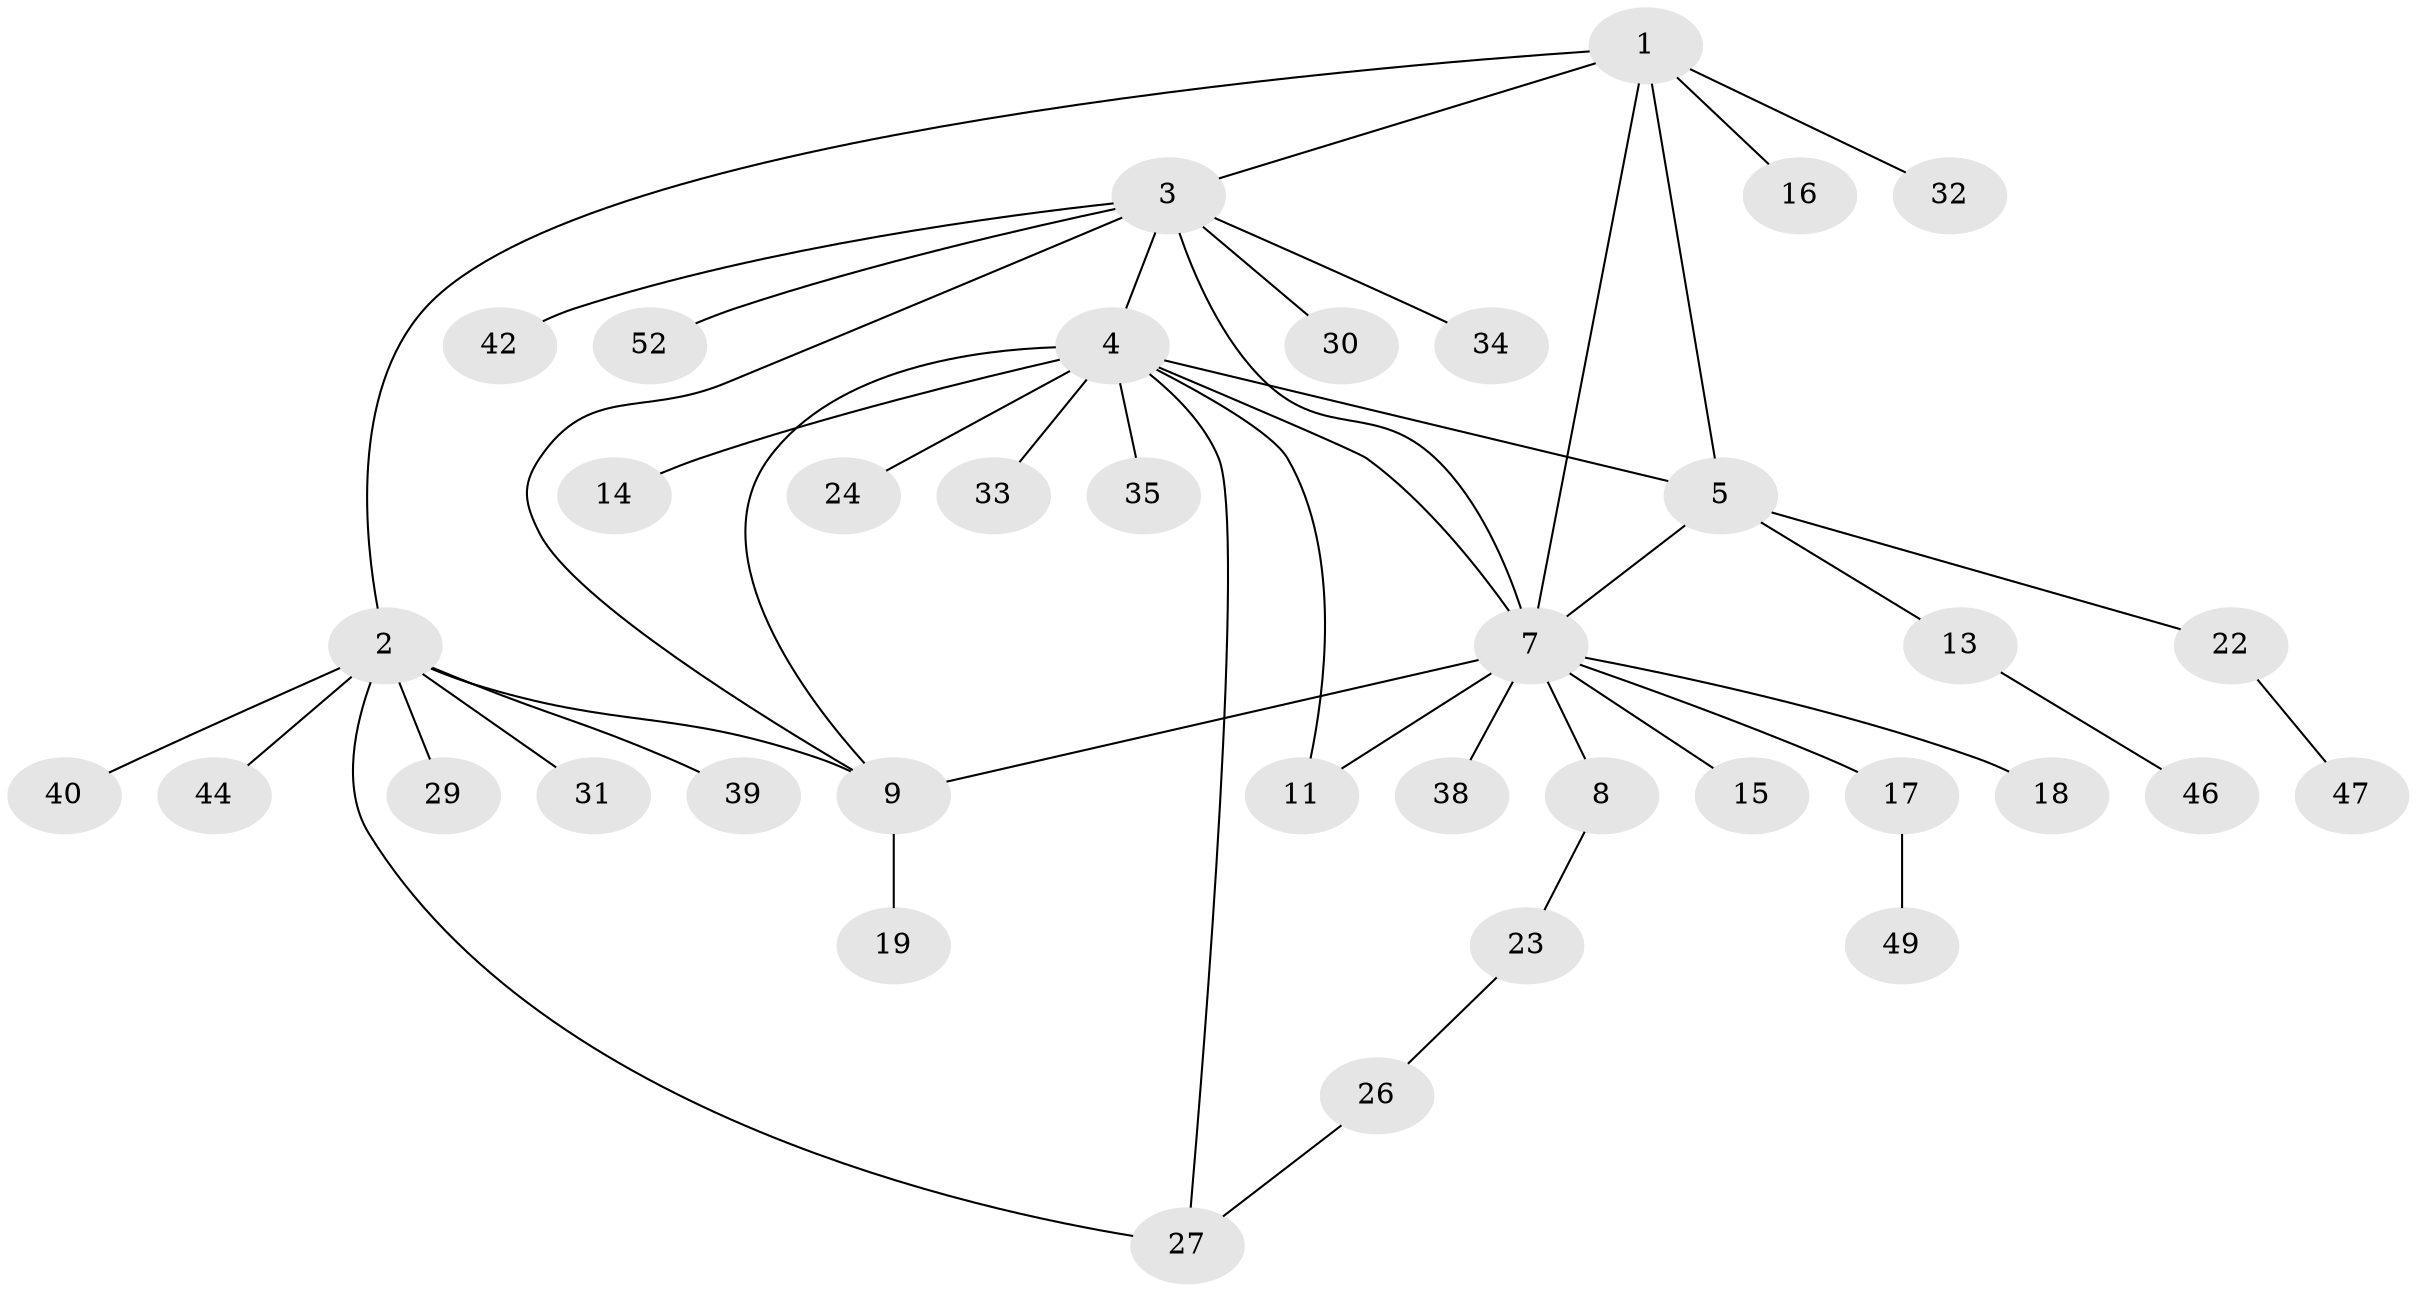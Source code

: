 // Generated by graph-tools (version 1.1) at 2025/52/02/27/25 19:52:15]
// undirected, 37 vertices, 46 edges
graph export_dot {
graph [start="1"]
  node [color=gray90,style=filled];
  1 [super="+45"];
  2 [super="+21"];
  3 [super="+25"];
  4 [super="+6"];
  5 [super="+41"];
  7 [super="+12"];
  8 [super="+28"];
  9 [super="+10"];
  11;
  13 [super="+36"];
  14;
  15 [super="+51"];
  16;
  17;
  18 [super="+37"];
  19 [super="+20"];
  22 [super="+43"];
  23;
  24;
  26 [super="+48"];
  27;
  29;
  30;
  31;
  32;
  33;
  34;
  35;
  38;
  39;
  40;
  42;
  44;
  46;
  47;
  49 [super="+50"];
  52;
  1 -- 2;
  1 -- 3;
  1 -- 5;
  1 -- 7;
  1 -- 16;
  1 -- 32;
  2 -- 9;
  2 -- 27;
  2 -- 29;
  2 -- 39;
  2 -- 44;
  2 -- 40;
  2 -- 31;
  3 -- 4;
  3 -- 9;
  3 -- 30;
  3 -- 42;
  3 -- 52;
  3 -- 34;
  3 -- 7;
  4 -- 7;
  4 -- 27;
  4 -- 33;
  4 -- 35;
  4 -- 5;
  4 -- 9;
  4 -- 11;
  4 -- 14;
  4 -- 24;
  5 -- 7;
  5 -- 13;
  5 -- 22;
  7 -- 8;
  7 -- 11;
  7 -- 15;
  7 -- 18;
  7 -- 17;
  7 -- 38;
  7 -- 9 [weight=2];
  8 -- 23;
  9 -- 19;
  13 -- 46;
  17 -- 49;
  22 -- 47;
  23 -- 26;
  26 -- 27;
}
